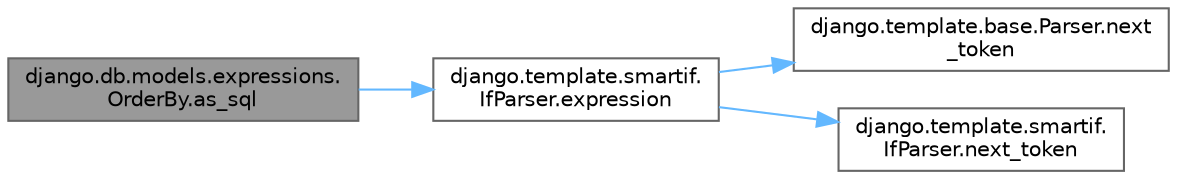 digraph "django.db.models.expressions.OrderBy.as_sql"
{
 // LATEX_PDF_SIZE
  bgcolor="transparent";
  edge [fontname=Helvetica,fontsize=10,labelfontname=Helvetica,labelfontsize=10];
  node [fontname=Helvetica,fontsize=10,shape=box,height=0.2,width=0.4];
  rankdir="LR";
  Node1 [id="Node000001",label="django.db.models.expressions.\lOrderBy.as_sql",height=0.2,width=0.4,color="gray40", fillcolor="grey60", style="filled", fontcolor="black",tooltip=" "];
  Node1 -> Node2 [id="edge1_Node000001_Node000002",color="steelblue1",style="solid",tooltip=" "];
  Node2 [id="Node000002",label="django.template.smartif.\lIfParser.expression",height=0.2,width=0.4,color="grey40", fillcolor="white", style="filled",URL="$classdjango_1_1template_1_1smartif_1_1_if_parser.html#a50f6539d9e33dd1932ce53c1ca21bc98",tooltip=" "];
  Node2 -> Node3 [id="edge2_Node000002_Node000003",color="steelblue1",style="solid",tooltip=" "];
  Node3 [id="Node000003",label="django.template.base.Parser.next\l_token",height=0.2,width=0.4,color="grey40", fillcolor="white", style="filled",URL="$classdjango_1_1template_1_1base_1_1_parser.html#ad28e6269e9294600f2a8d92ade99e671",tooltip=" "];
  Node2 -> Node4 [id="edge3_Node000002_Node000004",color="steelblue1",style="solid",tooltip=" "];
  Node4 [id="Node000004",label="django.template.smartif.\lIfParser.next_token",height=0.2,width=0.4,color="grey40", fillcolor="white", style="filled",URL="$classdjango_1_1template_1_1smartif_1_1_if_parser.html#ae88c0fe432e17e6edb8fc466e8aeb36b",tooltip=" "];
}
